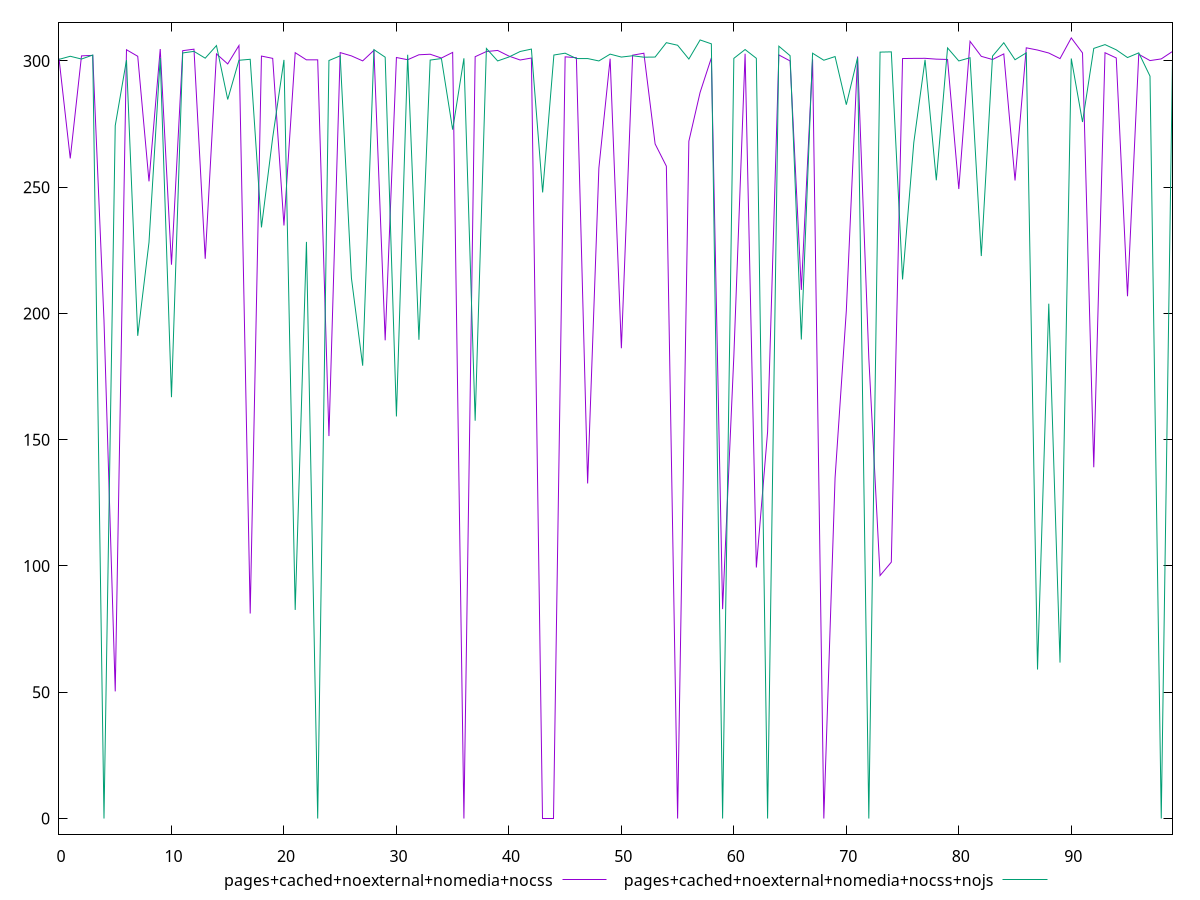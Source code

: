 reset

$pagesCachedNoexternalNomediaNocss <<EOF
0 300.962
1 261.3960000015795
2 302.006
3 302.204
4 197.2470000013709
5 50.34499999880791
6 304.434
7 301.842
8 252.312000002712
9 304.72
10 219.29599999636412
11 304.06600000000003
12 304.66
13 221.64499999955297
14 302.784
15 298.8130000010133
16 306.106
17 81.17999999970198
18 301.928
19 301.016
20 234.84299999848008
21 303.274
22 300.424
23 300.444
24 151.4590000025928
25 303.312
26 301.996
27 300.026
28 304.208
29 189.37000000104308
30 301.36
31 300.478
32 302.444
33 302.656
34 301.152
35 303.38
36 0
37 301.676
38 303.722
39 304.16
40 301.924
41 300.37
42 301.152
43 0
44 0
45 301.62
46 301.294
47 132.687999997288
48 257.5709999985993
49 300.896
50 186.21599999815226
51 302.286
52 303.052
53 267.1420000009239
54 258.3310000002384
55 0
56 268.20500000193715
57 287.5519999973476
58 301.202
59 82.92600000277162
60 183.1279999986291
61 302.858
62 99.3969999961555
63 153.1309999972582
64 302.378
65 300
66 209.32400000095367
67 300.642
68 0
69 134.90399999916553
70 201.0709999985993
71 301.734
72 182.40699999779463
73 96.20899999886751
74 101.52400000020862
75 300.952
76 301.01
77 301.036
78 300.714
79 300.586
80 249.27399999648333
81 307.758
82 301.822
83 300.566
84 302.784
85 252.66200000047684
86 305.196
87 304.316
88 303.14
89 300.926
90 309.12
91 303.172
92 139.10000000149012
93 303.258
94 301.17
95 206.81399999931455
96 302.638
97 300.14
98 300.8
99 303.758
EOF

$pagesCachedNoexternalNomediaNocssNojs <<EOF
0 300.622
1 301.848
2 300.752
3 302.328
4 0
5 274.3850000016391
6 300.332
7 191.1519999988377
8 228.12100000306964
9 301.208
10 166.8509999960661
11 303.168
12 303.788
13 301.09
14 306.084
15 284.7450000010431
16 300.2630000039935
17 300.654
18 234.08800000324845
19 269.67300000041723
20 300.414
21 82.60400000214577
22 228.35800000280142
23 0
24 300.166
25 302.024
26 213.98000000044703
27 179.31899999827147
28 304.476
29 301.48
30 159.22999999672174
31 302.46
32 189.56899999827147
33 300.34
34 300.946
35 272.78099999949336
36 301.04
37 157.52899999916553
38 304.938
39 300
40 301.556
41 303.74
42 304.692
43 247.92300000041723
44 302.346
45 303.072
46 300.954
47 300.948
48 300
49 302.694
50 301.534
51 302.054
52 301.486
53 301.54
54 307.23199999999997
55 306.214
56 300.75
57 308.312
58 306.77
59 0
60 301.024
61 304.516
62 301.042
63 0
64 305.842
65 302.078
66 189.69699999690056
67 303.058
68 300.278
69 301.734
70 282.6709999963641
71 301.266
72 0
73 303.496
74 303.592
75 213.47199999913573
76 267.69999999925494
77 300.452
78 252.74799999967217
79 305.154
80 300
81 301.268
82 222.74300000071526
83 301.916
84 307.202
85 300.476
86 303.206
87 58.99500000104308
88 203.8809999972582
89 61.751999996602535
90 300.962
91 275.83500000089407
92 304.964
93 306.466
94 304.398
95 301.342
96 303.196
97 293.9750000014901
98 0
99 300.95
EOF

set key outside below
set xrange [0:99]
set yrange [-6.1824:315.3024]
set trange [-6.1824:315.3024]
set terminal svg size 640, 520 enhanced background rgb 'white'
set output "reprap/uses-rel-preconnect/comparison/line/4_vs_5.svg"

plot $pagesCachedNoexternalNomediaNocss title "pages+cached+noexternal+nomedia+nocss" with line, \
     $pagesCachedNoexternalNomediaNocssNojs title "pages+cached+noexternal+nomedia+nocss+nojs" with line

reset
